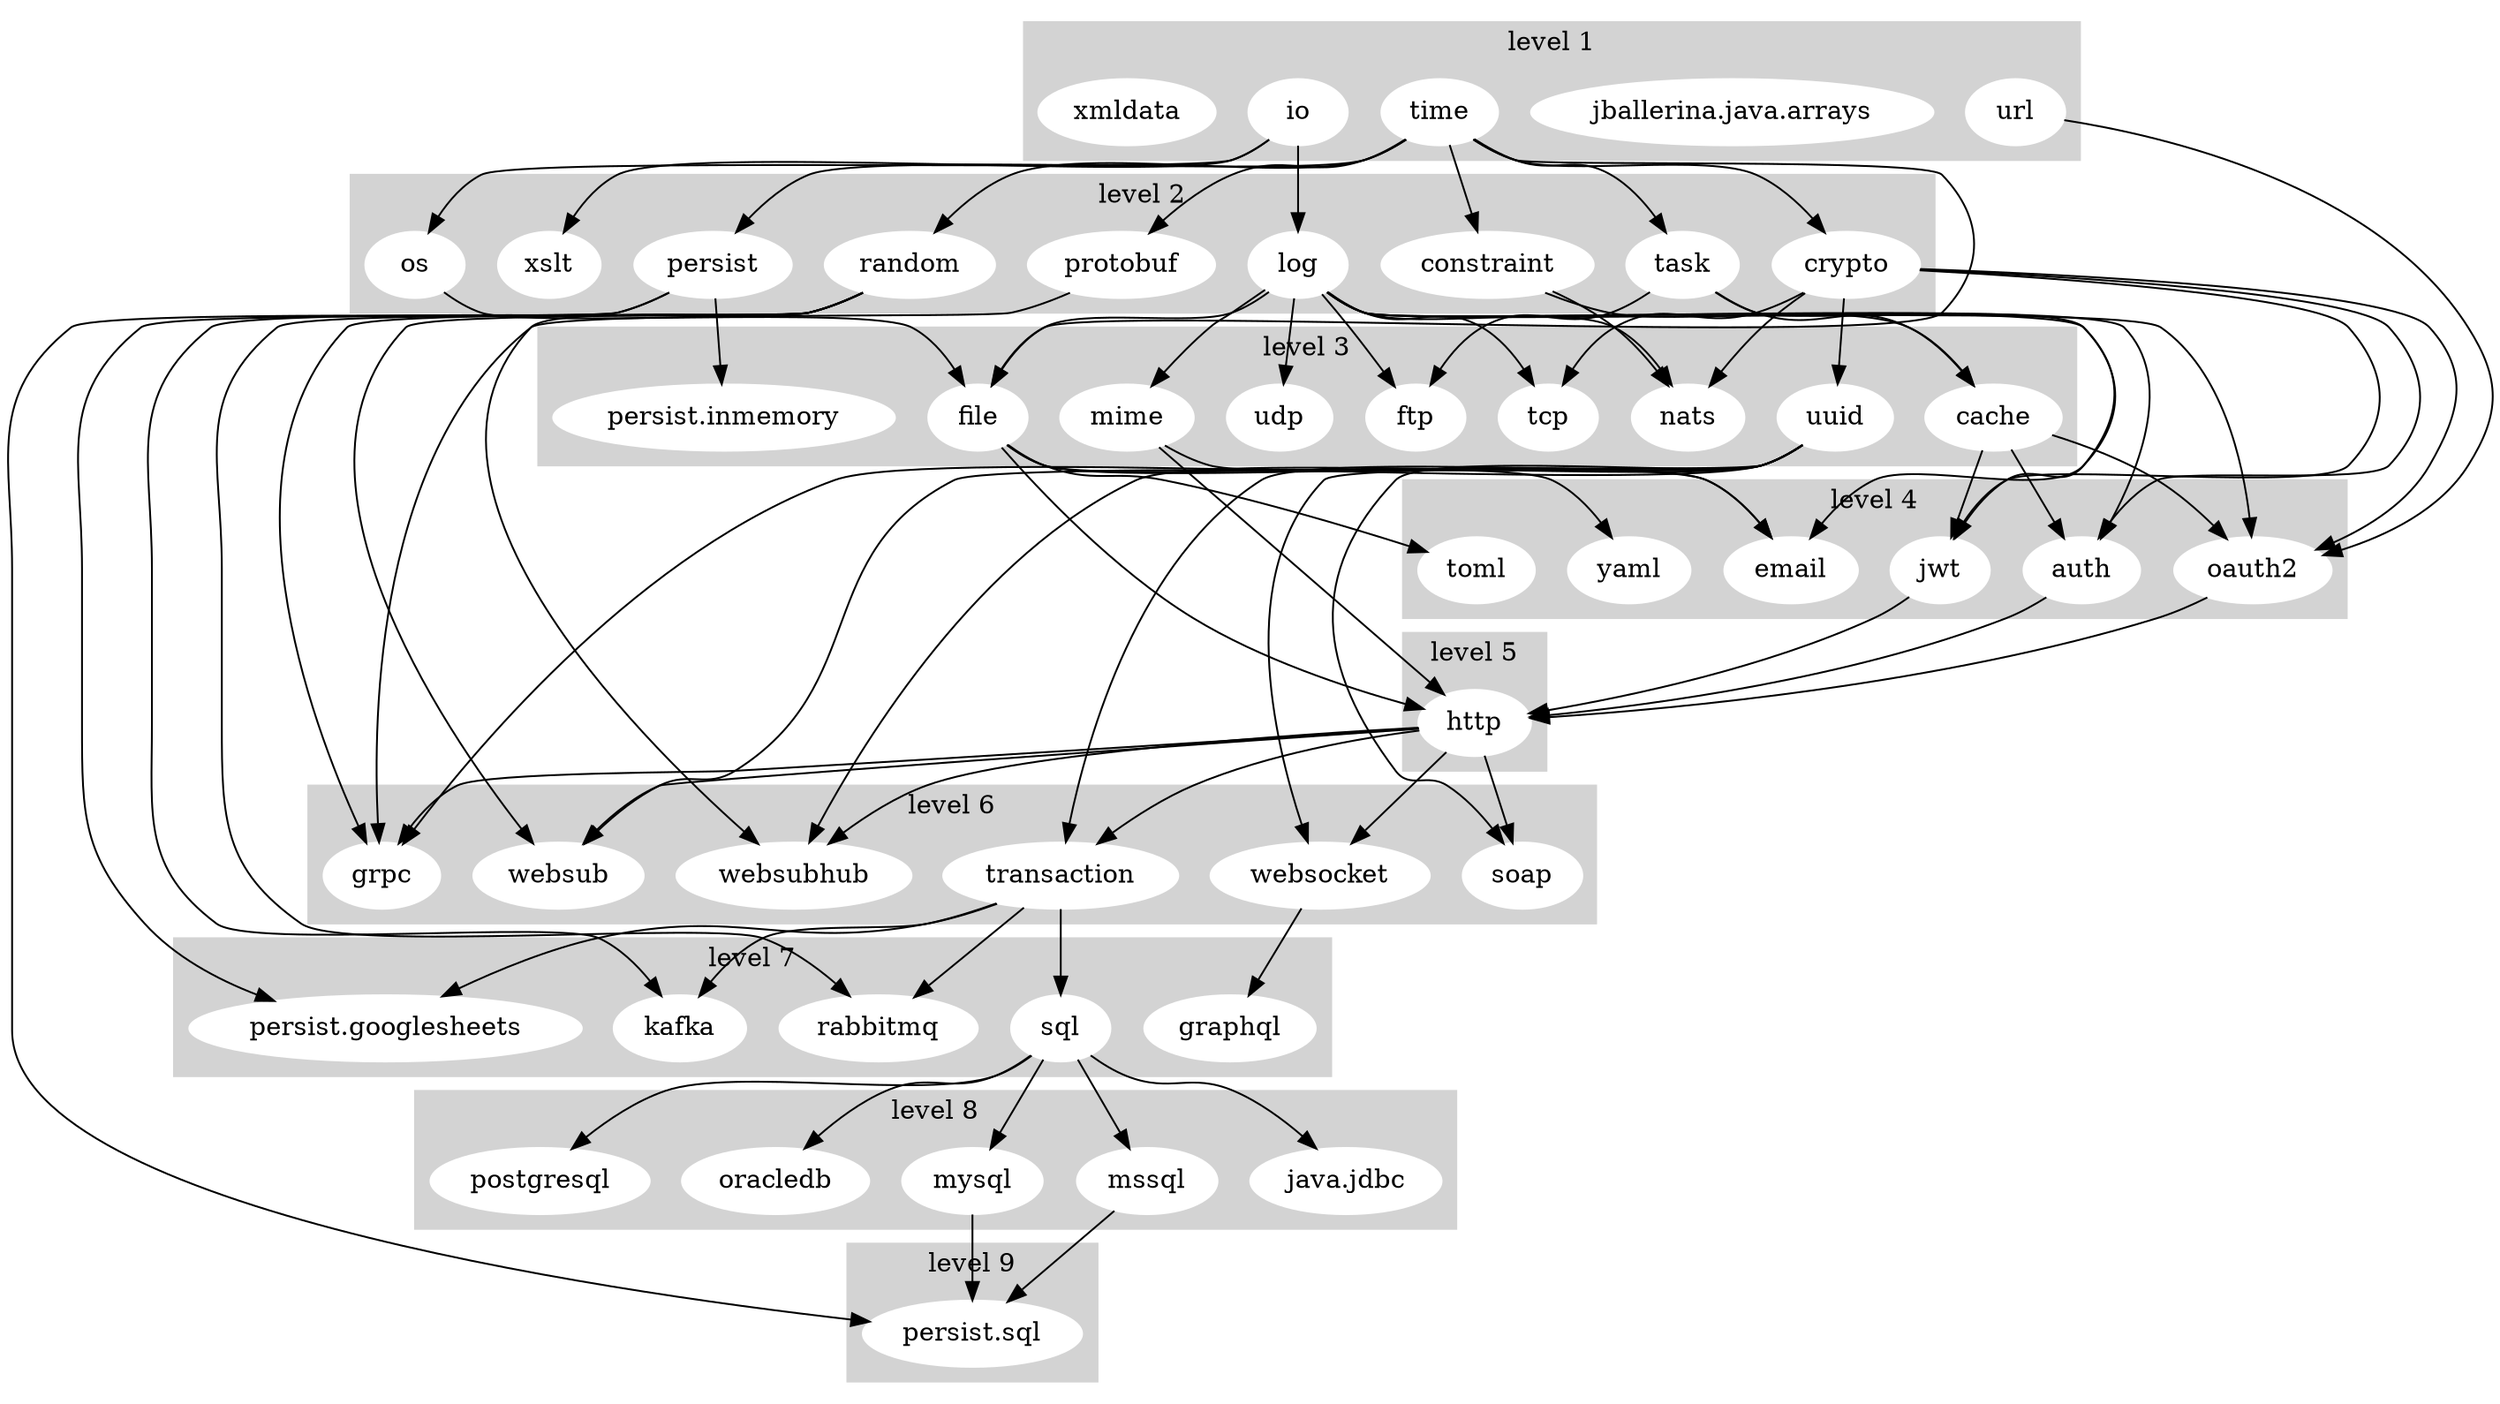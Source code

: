 digraph "Stdlib Dependency Graph" {
	subgraph cluster_1 {
		node [color=white style=filled]
		color=lightgrey style=filled
		io
		"jballerina.java.arrays"
		time
		url
		xmldata
		label="level 1"
	}
	subgraph cluster_2 {
		node [color=white style=filled]
		color=lightgrey style=filled
		constraint
		crypto
		log
		os
		persist
		protobuf
		random
		task
		xslt
		label="level 2"
	}
	subgraph cluster_3 {
		node [color=white style=filled]
		color=lightgrey style=filled
		cache
		file
		ftp
		mime
		nats
		"persist.inmemory"
		tcp
		udp
		uuid
		label="level 3"
	}
	subgraph cluster_4 {
		node [color=white style=filled]
		color=lightgrey style=filled
		auth
		email
		jwt
		oauth2
		toml
		yaml
		label="level 4"
	}
	subgraph cluster_5 {
		node [color=white style=filled]
		color=lightgrey style=filled
		http
		label="level 5"
	}
	subgraph cluster_6 {
		node [color=white style=filled]
		color=lightgrey style=filled
		grpc
		soap
		transaction
		websocket
		websub
		websubhub
		label="level 6"
	}
	subgraph cluster_7 {
		node [color=white style=filled]
		color=lightgrey style=filled
		graphql
		kafka
		"persist.googlesheets"
		rabbitmq
		sql
		label="level 7"
	}
	subgraph cluster_8 {
		node [color=white style=filled]
		color=lightgrey style=filled
		"java.jdbc"
		mssql
		mysql
		oracledb
		postgresql
		label="level 8"
	}
	subgraph cluster_9 {
		node [color=white style=filled]
		color=lightgrey style=filled
		"persist.sql"
		label="level 9"
	}
	io -> log
	io -> os
	io -> xslt
	time -> constraint
	time -> crypto
	time -> file
	time -> persist
	time -> protobuf
	time -> random
	time -> task
	url -> oauth2
	constraint -> cache
	constraint -> nats
	crypto -> auth
	crypto -> jwt
	crypto -> nats
	crypto -> oauth2
	crypto -> tcp
	crypto -> uuid
	log -> auth
	log -> file
	log -> ftp
	log -> jwt
	log -> mime
	log -> nats
	log -> oauth2
	log -> tcp
	log -> udp
	os -> file
	persist -> "persist.googlesheets"
	persist -> "persist.inmemory"
	persist -> "persist.sql"
	protobuf -> grpc
	random -> grpc
	random -> kafka
	random -> rabbitmq
	random -> websub
	random -> websubhub
	task -> cache
	task -> email
	task -> ftp
	cache -> auth
	cache -> jwt
	cache -> oauth2
	file -> email
	file -> http
	file -> toml
	file -> yaml
	mime -> email
	mime -> http
	uuid -> grpc
	uuid -> soap
	uuid -> transaction
	uuid -> websocket
	uuid -> websub
	uuid -> websubhub
	auth -> http
	jwt -> http
	oauth2 -> http
	http -> grpc
	http -> soap
	http -> transaction
	http -> websocket
	http -> websub
	http -> websubhub
	transaction -> kafka
	transaction -> "persist.googlesheets"
	transaction -> rabbitmq
	transaction -> sql
	websocket -> graphql
	sql -> "java.jdbc"
	sql -> mssql
	sql -> mysql
	sql -> oracledb
	sql -> postgresql
	mssql -> "persist.sql"
	mysql -> "persist.sql"
}
